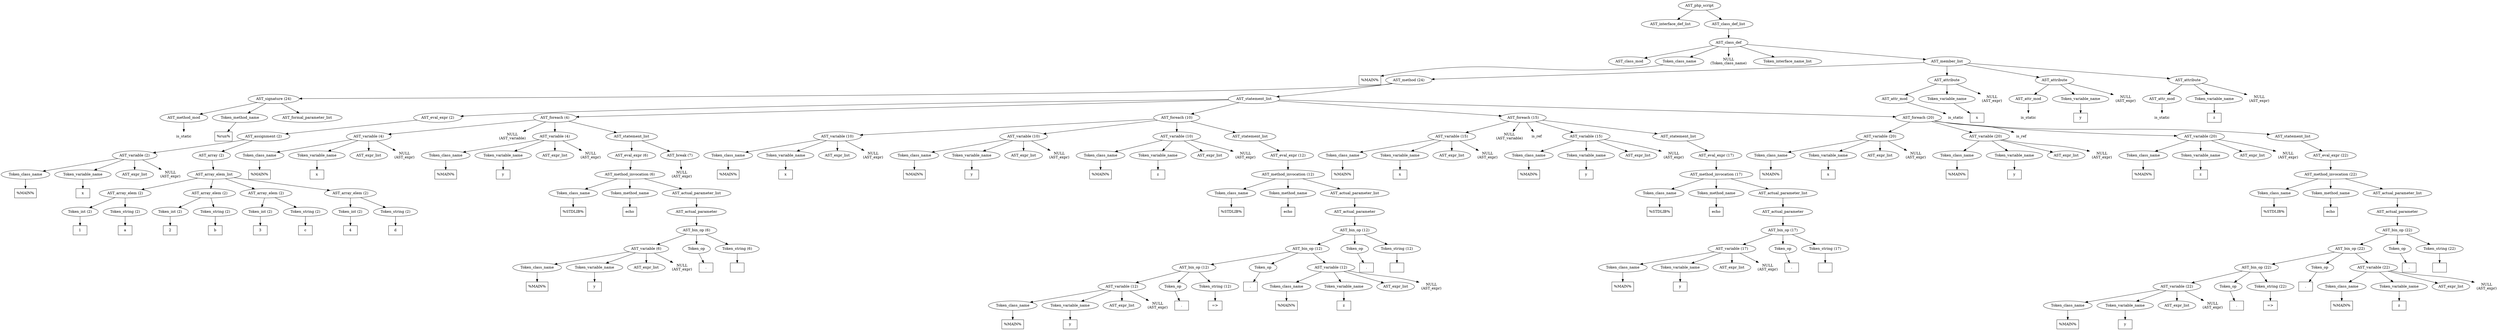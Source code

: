 /*
 * AST in dot format generated by phc -- the PHP compiler
 */

digraph AST {
node_0 [label="AST_php_script"];
node_1 [label="AST_interface_def_list"];
node_2 [label="AST_class_def_list"];
node_3 [label="AST_class_def"];
node_4 [label="AST_class_mod"];
node_5 [label="Token_class_name"];
node_6 [label="%MAIN%", shape=box]
node_5 -> node_6;
node_7 [label="NULL\n(Token_class_name)", shape=plaintext]
node_8 [label="Token_interface_name_list"];
node_9 [label="AST_member_list"];
node_10 [label="AST_method (24)"];
node_11 [label="AST_signature (24)"];
node_12 [label="AST_method_mod"];
node_13 [label="is_static", shape=plaintext]
node_12 -> node_13;
node_14 [label="Token_method_name"];
node_15 [label="%run%", shape=box]
node_14 -> node_15;
node_16 [label="AST_formal_parameter_list"];
node_11 -> node_16;
node_11 -> node_14;
node_11 -> node_12;
node_17 [label="AST_statement_list"];
node_18 [label="AST_eval_expr (2)"];
node_19 [label="AST_assignment (2)"];
node_20 [label="AST_variable (2)"];
node_21 [label="Token_class_name"];
node_22 [label="%MAIN%", shape=box]
node_21 -> node_22;
node_23 [label="Token_variable_name"];
node_24 [label="x", shape=box]
node_23 -> node_24;
node_25 [label="AST_expr_list"];
node_26 [label="NULL\n(AST_expr)", shape=plaintext]
node_20 -> node_26;
node_20 -> node_25;
node_20 -> node_23;
node_20 -> node_21;
node_27 [label="AST_array (2)"];
node_28 [label="AST_array_elem_list"];
node_29 [label="AST_array_elem (2)"];
node_30 [label="Token_int (2)"];
node_31 [label="1", shape=box]
node_30 -> node_31;
node_32 [label="Token_string (2)"];
node_33 [label="a", shape=box]
node_32 -> node_33;
node_29 -> node_32;
node_29 -> node_30;
node_34 [label="AST_array_elem (2)"];
node_35 [label="Token_int (2)"];
node_36 [label="2", shape=box]
node_35 -> node_36;
node_37 [label="Token_string (2)"];
node_38 [label="b", shape=box]
node_37 -> node_38;
node_34 -> node_37;
node_34 -> node_35;
node_39 [label="AST_array_elem (2)"];
node_40 [label="Token_int (2)"];
node_41 [label="3", shape=box]
node_40 -> node_41;
node_42 [label="Token_string (2)"];
node_43 [label="c", shape=box]
node_42 -> node_43;
node_39 -> node_42;
node_39 -> node_40;
node_44 [label="AST_array_elem (2)"];
node_45 [label="Token_int (2)"];
node_46 [label="4", shape=box]
node_45 -> node_46;
node_47 [label="Token_string (2)"];
node_48 [label="d", shape=box]
node_47 -> node_48;
node_44 -> node_47;
node_44 -> node_45;
node_28 -> node_44;
node_28 -> node_39;
node_28 -> node_34;
node_28 -> node_29;
node_27 -> node_28;
node_19 -> node_27;
node_19 -> node_20;
node_18 -> node_19;
node_49 [label="AST_foreach (4)"];
node_50 [label="AST_variable (4)"];
node_51 [label="Token_class_name"];
node_52 [label="%MAIN%", shape=box]
node_51 -> node_52;
node_53 [label="Token_variable_name"];
node_54 [label="x", shape=box]
node_53 -> node_54;
node_55 [label="AST_expr_list"];
node_56 [label="NULL\n(AST_expr)", shape=plaintext]
node_50 -> node_56;
node_50 -> node_55;
node_50 -> node_53;
node_50 -> node_51;
node_57 [label="NULL\n(AST_variable)", shape=plaintext]
node_58 [label="AST_variable (4)"];
node_59 [label="Token_class_name"];
node_60 [label="%MAIN%", shape=box]
node_59 -> node_60;
node_61 [label="Token_variable_name"];
node_62 [label="y", shape=box]
node_61 -> node_62;
node_63 [label="AST_expr_list"];
node_64 [label="NULL\n(AST_expr)", shape=plaintext]
node_58 -> node_64;
node_58 -> node_63;
node_58 -> node_61;
node_58 -> node_59;
node_65 [label="AST_statement_list"];
node_66 [label="AST_eval_expr (6)"];
node_67 [label="AST_method_invocation (6)"];
node_68 [label="Token_class_name"];
node_69 [label="%STDLIB%", shape=box]
node_68 -> node_69;
node_70 [label="Token_method_name"];
node_71 [label="echo", shape=box]
node_70 -> node_71;
node_72 [label="AST_actual_parameter_list"];
node_73 [label="AST_actual_parameter"];
node_74 [label="AST_bin_op (6)"];
node_75 [label="AST_variable (6)"];
node_76 [label="Token_class_name"];
node_77 [label="%MAIN%", shape=box]
node_76 -> node_77;
node_78 [label="Token_variable_name"];
node_79 [label="y", shape=box]
node_78 -> node_79;
node_80 [label="AST_expr_list"];
node_81 [label="NULL\n(AST_expr)", shape=plaintext]
node_75 -> node_81;
node_75 -> node_80;
node_75 -> node_78;
node_75 -> node_76;
node_82 [label="Token_op"];
node_83 [label=".", shape=box]
node_82 -> node_83;
node_84 [label="Token_string (6)"];
node_85 [label="", shape=box]
node_84 -> node_85;
node_74 -> node_84;
node_74 -> node_82;
node_74 -> node_75;
node_73 -> node_74;
node_72 -> node_73;
node_67 -> node_72;
node_67 -> node_70;
node_67 -> node_68;
node_66 -> node_67;
node_86 [label="AST_break (7)"];
node_87 [label="NULL\n(AST_expr)", shape=plaintext]
node_86 -> node_87;
node_65 -> node_86;
node_65 -> node_66;
node_49 -> node_65;
node_49 -> node_58;
node_49 -> node_57;
node_49 -> node_50;
node_88 [label="AST_foreach (10)"];
node_89 [label="AST_variable (10)"];
node_90 [label="Token_class_name"];
node_91 [label="%MAIN%", shape=box]
node_90 -> node_91;
node_92 [label="Token_variable_name"];
node_93 [label="x", shape=box]
node_92 -> node_93;
node_94 [label="AST_expr_list"];
node_95 [label="NULL\n(AST_expr)", shape=plaintext]
node_89 -> node_95;
node_89 -> node_94;
node_89 -> node_92;
node_89 -> node_90;
node_96 [label="AST_variable (10)"];
node_97 [label="Token_class_name"];
node_98 [label="%MAIN%", shape=box]
node_97 -> node_98;
node_99 [label="Token_variable_name"];
node_100 [label="y", shape=box]
node_99 -> node_100;
node_101 [label="AST_expr_list"];
node_102 [label="NULL\n(AST_expr)", shape=plaintext]
node_96 -> node_102;
node_96 -> node_101;
node_96 -> node_99;
node_96 -> node_97;
node_103 [label="AST_variable (10)"];
node_104 [label="Token_class_name"];
node_105 [label="%MAIN%", shape=box]
node_104 -> node_105;
node_106 [label="Token_variable_name"];
node_107 [label="z", shape=box]
node_106 -> node_107;
node_108 [label="AST_expr_list"];
node_109 [label="NULL\n(AST_expr)", shape=plaintext]
node_103 -> node_109;
node_103 -> node_108;
node_103 -> node_106;
node_103 -> node_104;
node_110 [label="AST_statement_list"];
node_111 [label="AST_eval_expr (12)"];
node_112 [label="AST_method_invocation (12)"];
node_113 [label="Token_class_name"];
node_114 [label="%STDLIB%", shape=box]
node_113 -> node_114;
node_115 [label="Token_method_name"];
node_116 [label="echo", shape=box]
node_115 -> node_116;
node_117 [label="AST_actual_parameter_list"];
node_118 [label="AST_actual_parameter"];
node_119 [label="AST_bin_op (12)"];
node_120 [label="AST_bin_op (12)"];
node_121 [label="AST_bin_op (12)"];
node_122 [label="AST_variable (12)"];
node_123 [label="Token_class_name"];
node_124 [label="%MAIN%", shape=box]
node_123 -> node_124;
node_125 [label="Token_variable_name"];
node_126 [label="y", shape=box]
node_125 -> node_126;
node_127 [label="AST_expr_list"];
node_128 [label="NULL\n(AST_expr)", shape=plaintext]
node_122 -> node_128;
node_122 -> node_127;
node_122 -> node_125;
node_122 -> node_123;
node_129 [label="Token_op"];
node_130 [label=".", shape=box]
node_129 -> node_130;
node_131 [label="Token_string (12)"];
node_132 [label=" => ", shape=box]
node_131 -> node_132;
node_121 -> node_131;
node_121 -> node_129;
node_121 -> node_122;
node_133 [label="Token_op"];
node_134 [label=".", shape=box]
node_133 -> node_134;
node_135 [label="AST_variable (12)"];
node_136 [label="Token_class_name"];
node_137 [label="%MAIN%", shape=box]
node_136 -> node_137;
node_138 [label="Token_variable_name"];
node_139 [label="z", shape=box]
node_138 -> node_139;
node_140 [label="AST_expr_list"];
node_141 [label="NULL\n(AST_expr)", shape=plaintext]
node_135 -> node_141;
node_135 -> node_140;
node_135 -> node_138;
node_135 -> node_136;
node_120 -> node_135;
node_120 -> node_133;
node_120 -> node_121;
node_142 [label="Token_op"];
node_143 [label=".", shape=box]
node_142 -> node_143;
node_144 [label="Token_string (12)"];
node_145 [label="", shape=box]
node_144 -> node_145;
node_119 -> node_144;
node_119 -> node_142;
node_119 -> node_120;
node_118 -> node_119;
node_117 -> node_118;
node_112 -> node_117;
node_112 -> node_115;
node_112 -> node_113;
node_111 -> node_112;
node_110 -> node_111;
node_88 -> node_110;
node_88 -> node_103;
node_88 -> node_96;
node_88 -> node_89;
node_146 [label="AST_foreach (15)"];
node_147 [label="AST_variable (15)"];
node_148 [label="Token_class_name"];
node_149 [label="%MAIN%", shape=box]
node_148 -> node_149;
node_150 [label="Token_variable_name"];
node_151 [label="x", shape=box]
node_150 -> node_151;
node_152 [label="AST_expr_list"];
node_153 [label="NULL\n(AST_expr)", shape=plaintext]
node_147 -> node_153;
node_147 -> node_152;
node_147 -> node_150;
node_147 -> node_148;
node_154 [label="NULL\n(AST_variable)", shape=plaintext]
node_155 [label="is_ref", shape=plaintext]
node_156 [label="AST_variable (15)"];
node_157 [label="Token_class_name"];
node_158 [label="%MAIN%", shape=box]
node_157 -> node_158;
node_159 [label="Token_variable_name"];
node_160 [label="y", shape=box]
node_159 -> node_160;
node_161 [label="AST_expr_list"];
node_162 [label="NULL\n(AST_expr)", shape=plaintext]
node_156 -> node_162;
node_156 -> node_161;
node_156 -> node_159;
node_156 -> node_157;
node_163 [label="AST_statement_list"];
node_164 [label="AST_eval_expr (17)"];
node_165 [label="AST_method_invocation (17)"];
node_166 [label="Token_class_name"];
node_167 [label="%STDLIB%", shape=box]
node_166 -> node_167;
node_168 [label="Token_method_name"];
node_169 [label="echo", shape=box]
node_168 -> node_169;
node_170 [label="AST_actual_parameter_list"];
node_171 [label="AST_actual_parameter"];
node_172 [label="AST_bin_op (17)"];
node_173 [label="AST_variable (17)"];
node_174 [label="Token_class_name"];
node_175 [label="%MAIN%", shape=box]
node_174 -> node_175;
node_176 [label="Token_variable_name"];
node_177 [label="y", shape=box]
node_176 -> node_177;
node_178 [label="AST_expr_list"];
node_179 [label="NULL\n(AST_expr)", shape=plaintext]
node_173 -> node_179;
node_173 -> node_178;
node_173 -> node_176;
node_173 -> node_174;
node_180 [label="Token_op"];
node_181 [label=".", shape=box]
node_180 -> node_181;
node_182 [label="Token_string (17)"];
node_183 [label="", shape=box]
node_182 -> node_183;
node_172 -> node_182;
node_172 -> node_180;
node_172 -> node_173;
node_171 -> node_172;
node_170 -> node_171;
node_165 -> node_170;
node_165 -> node_168;
node_165 -> node_166;
node_164 -> node_165;
node_163 -> node_164;
node_146 -> node_163;
node_146 -> node_156;
node_146 -> node_155;
node_146 -> node_154;
node_146 -> node_147;
node_184 [label="AST_foreach (20)"];
node_185 [label="AST_variable (20)"];
node_186 [label="Token_class_name"];
node_187 [label="%MAIN%", shape=box]
node_186 -> node_187;
node_188 [label="Token_variable_name"];
node_189 [label="x", shape=box]
node_188 -> node_189;
node_190 [label="AST_expr_list"];
node_191 [label="NULL\n(AST_expr)", shape=plaintext]
node_185 -> node_191;
node_185 -> node_190;
node_185 -> node_188;
node_185 -> node_186;
node_192 [label="AST_variable (20)"];
node_193 [label="Token_class_name"];
node_194 [label="%MAIN%", shape=box]
node_193 -> node_194;
node_195 [label="Token_variable_name"];
node_196 [label="y", shape=box]
node_195 -> node_196;
node_197 [label="AST_expr_list"];
node_198 [label="NULL\n(AST_expr)", shape=plaintext]
node_192 -> node_198;
node_192 -> node_197;
node_192 -> node_195;
node_192 -> node_193;
node_199 [label="is_ref", shape=plaintext]
node_200 [label="AST_variable (20)"];
node_201 [label="Token_class_name"];
node_202 [label="%MAIN%", shape=box]
node_201 -> node_202;
node_203 [label="Token_variable_name"];
node_204 [label="z", shape=box]
node_203 -> node_204;
node_205 [label="AST_expr_list"];
node_206 [label="NULL\n(AST_expr)", shape=plaintext]
node_200 -> node_206;
node_200 -> node_205;
node_200 -> node_203;
node_200 -> node_201;
node_207 [label="AST_statement_list"];
node_208 [label="AST_eval_expr (22)"];
node_209 [label="AST_method_invocation (22)"];
node_210 [label="Token_class_name"];
node_211 [label="%STDLIB%", shape=box]
node_210 -> node_211;
node_212 [label="Token_method_name"];
node_213 [label="echo", shape=box]
node_212 -> node_213;
node_214 [label="AST_actual_parameter_list"];
node_215 [label="AST_actual_parameter"];
node_216 [label="AST_bin_op (22)"];
node_217 [label="AST_bin_op (22)"];
node_218 [label="AST_bin_op (22)"];
node_219 [label="AST_variable (22)"];
node_220 [label="Token_class_name"];
node_221 [label="%MAIN%", shape=box]
node_220 -> node_221;
node_222 [label="Token_variable_name"];
node_223 [label="y", shape=box]
node_222 -> node_223;
node_224 [label="AST_expr_list"];
node_225 [label="NULL\n(AST_expr)", shape=plaintext]
node_219 -> node_225;
node_219 -> node_224;
node_219 -> node_222;
node_219 -> node_220;
node_226 [label="Token_op"];
node_227 [label=".", shape=box]
node_226 -> node_227;
node_228 [label="Token_string (22)"];
node_229 [label=" => ", shape=box]
node_228 -> node_229;
node_218 -> node_228;
node_218 -> node_226;
node_218 -> node_219;
node_230 [label="Token_op"];
node_231 [label=".", shape=box]
node_230 -> node_231;
node_232 [label="AST_variable (22)"];
node_233 [label="Token_class_name"];
node_234 [label="%MAIN%", shape=box]
node_233 -> node_234;
node_235 [label="Token_variable_name"];
node_236 [label="z", shape=box]
node_235 -> node_236;
node_237 [label="AST_expr_list"];
node_238 [label="NULL\n(AST_expr)", shape=plaintext]
node_232 -> node_238;
node_232 -> node_237;
node_232 -> node_235;
node_232 -> node_233;
node_217 -> node_232;
node_217 -> node_230;
node_217 -> node_218;
node_239 [label="Token_op"];
node_240 [label=".", shape=box]
node_239 -> node_240;
node_241 [label="Token_string (22)"];
node_242 [label="", shape=box]
node_241 -> node_242;
node_216 -> node_241;
node_216 -> node_239;
node_216 -> node_217;
node_215 -> node_216;
node_214 -> node_215;
node_209 -> node_214;
node_209 -> node_212;
node_209 -> node_210;
node_208 -> node_209;
node_207 -> node_208;
node_184 -> node_207;
node_184 -> node_200;
node_184 -> node_199;
node_184 -> node_192;
node_184 -> node_185;
node_17 -> node_184;
node_17 -> node_146;
node_17 -> node_88;
node_17 -> node_49;
node_17 -> node_18;
node_10 -> node_17;
node_10 -> node_11;
node_243 [label="AST_attribute"];
node_244 [label="AST_attr_mod"];
node_245 [label="is_static", shape=plaintext]
node_244 -> node_245;
node_246 [label="Token_variable_name"];
node_247 [label="x", shape=box]
node_246 -> node_247;
node_248 [label="NULL\n(AST_expr)", shape=plaintext]
node_243 -> node_248;
node_243 -> node_246;
node_243 -> node_244;
node_249 [label="AST_attribute"];
node_250 [label="AST_attr_mod"];
node_251 [label="is_static", shape=plaintext]
node_250 -> node_251;
node_252 [label="Token_variable_name"];
node_253 [label="y", shape=box]
node_252 -> node_253;
node_254 [label="NULL\n(AST_expr)", shape=plaintext]
node_249 -> node_254;
node_249 -> node_252;
node_249 -> node_250;
node_255 [label="AST_attribute"];
node_256 [label="AST_attr_mod"];
node_257 [label="is_static", shape=plaintext]
node_256 -> node_257;
node_258 [label="Token_variable_name"];
node_259 [label="z", shape=box]
node_258 -> node_259;
node_260 [label="NULL\n(AST_expr)", shape=plaintext]
node_255 -> node_260;
node_255 -> node_258;
node_255 -> node_256;
node_9 -> node_255;
node_9 -> node_249;
node_9 -> node_243;
node_9 -> node_10;
node_3 -> node_9;
node_3 -> node_8;
node_3 -> node_7;
node_3 -> node_5;
node_3 -> node_4;
node_2 -> node_3;
node_0 -> node_2;
node_0 -> node_1;
}
